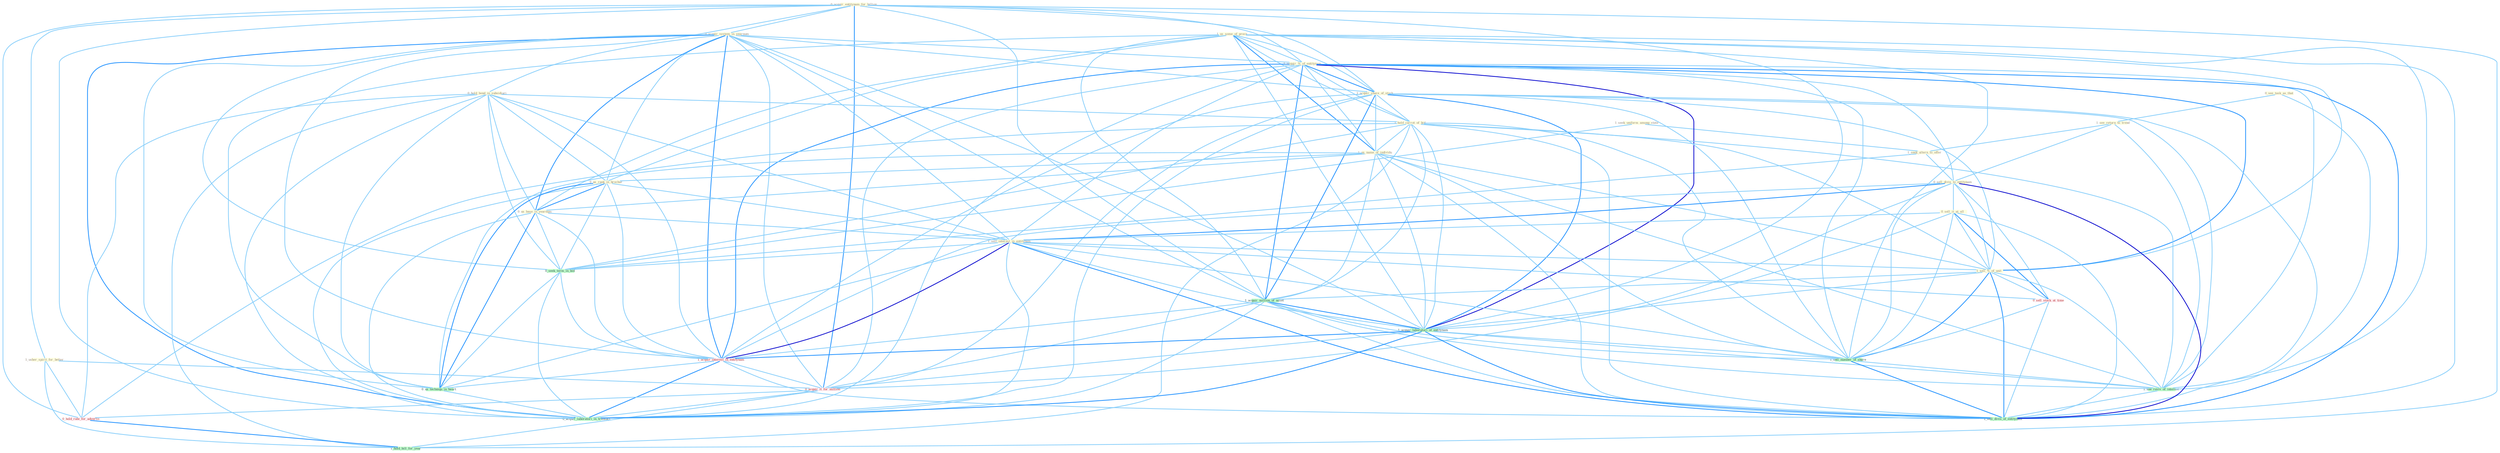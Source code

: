 Graph G{ 
    node
    [shape=polygon,style=filled,width=.5,height=.06,color="#BDFCC9",fixedsize=true,fontsize=4,
    fontcolor="#2f4f4f"];
    {node
    [color="#ffffe0", fontcolor="#8b7d6b"] "1_seek_uniform_among_state " "0_acquir_entitynam_for_billion " "1_us_some_of_proce " "0_see_task_as_that " "1_see_return_to_trend " "0_acquir_system_in_yearnum " "1_seek_altern_to_offer " "1_acquir_%_of_entitynam " "0_hold_bond_in_subsidiari " "1_acquir_share_of_stock " "1_hold_carrot_of_bid " "1_us_name_of_individu " "0_us_rank_in_brochur " "1_usher_spirit_for_better " "0_us_base_in_yearnum " "0_sell_divis_to_entitynam " "0_sell_it_at_all " "1_sell_interest_in_entitynam " "1_sell_%_of_unit "}
{node [color="#fff0f5", fontcolor="#b22222"] "1_acquir_interest_in_entitynam " "0_acquir_it_for_million " "0_hold_rate_for_advertis " "0_sell_stock_at_time "}
edge [color="#B0E2FF"];

	"1_seek_uniform_among_state " -- "1_seek_altern_to_offer " [w="1", color="#87cefa" ];
	"1_seek_uniform_among_state " -- "0_seek_term_in_bid " [w="1", color="#87cefa" ];
	"0_acquir_entitynam_for_billion " -- "0_acquir_system_in_yearnum " [w="1", color="#87cefa" ];
	"0_acquir_entitynam_for_billion " -- "1_acquir_%_of_entitynam " [w="1", color="#87cefa" ];
	"0_acquir_entitynam_for_billion " -- "1_acquir_share_of_stock " [w="1", color="#87cefa" ];
	"0_acquir_entitynam_for_billion " -- "1_usher_spirit_for_better " [w="1", color="#87cefa" ];
	"0_acquir_entitynam_for_billion " -- "1_acquir_million_of_asset " [w="1", color="#87cefa" ];
	"0_acquir_entitynam_for_billion " -- "1_acquir_laboratori_of_entitynam " [w="1", color="#87cefa" ];
	"0_acquir_entitynam_for_billion " -- "1_acquir_interest_in_entitynam " [w="1", color="#87cefa" ];
	"0_acquir_entitynam_for_billion " -- "0_acquir_it_for_million " [w="2", color="#1e90ff" , len=0.8];
	"0_acquir_entitynam_for_billion " -- "0_hold_rate_for_advertis " [w="1", color="#87cefa" ];
	"0_acquir_entitynam_for_billion " -- "0_acquir_laboratori_in_transact " [w="1", color="#87cefa" ];
	"0_acquir_entitynam_for_billion " -- "1_hold_bill_for_year " [w="1", color="#87cefa" ];
	"1_us_some_of_proce " -- "1_acquir_%_of_entitynam " [w="1", color="#87cefa" ];
	"1_us_some_of_proce " -- "1_acquir_share_of_stock " [w="1", color="#87cefa" ];
	"1_us_some_of_proce " -- "1_hold_carrot_of_bid " [w="1", color="#87cefa" ];
	"1_us_some_of_proce " -- "1_us_name_of_individu " [w="2", color="#1e90ff" , len=0.8];
	"1_us_some_of_proce " -- "0_us_rank_in_brochur " [w="1", color="#87cefa" ];
	"1_us_some_of_proce " -- "0_us_base_in_yearnum " [w="1", color="#87cefa" ];
	"1_us_some_of_proce " -- "1_sell_%_of_unit " [w="1", color="#87cefa" ];
	"1_us_some_of_proce " -- "1_acquir_million_of_asset " [w="1", color="#87cefa" ];
	"1_us_some_of_proce " -- "1_acquir_laboratori_of_entitynam " [w="1", color="#87cefa" ];
	"1_us_some_of_proce " -- "0_us_techniqu_in_heart " [w="1", color="#87cefa" ];
	"1_us_some_of_proce " -- "1_sell_number_of_share " [w="1", color="#87cefa" ];
	"1_us_some_of_proce " -- "1_see_reviv_of_interest " [w="1", color="#87cefa" ];
	"1_us_some_of_proce " -- "1_sell_divis_of_entitynam " [w="1", color="#87cefa" ];
	"0_see_task_as_that " -- "1_see_return_to_trend " [w="1", color="#87cefa" ];
	"0_see_task_as_that " -- "1_see_reviv_of_interest " [w="1", color="#87cefa" ];
	"1_see_return_to_trend " -- "1_seek_altern_to_offer " [w="1", color="#87cefa" ];
	"1_see_return_to_trend " -- "0_sell_divis_to_entitynam " [w="1", color="#87cefa" ];
	"1_see_return_to_trend " -- "1_see_reviv_of_interest " [w="1", color="#87cefa" ];
	"0_acquir_system_in_yearnum " -- "1_acquir_%_of_entitynam " [w="1", color="#87cefa" ];
	"0_acquir_system_in_yearnum " -- "0_hold_bond_in_subsidiari " [w="1", color="#87cefa" ];
	"0_acquir_system_in_yearnum " -- "1_acquir_share_of_stock " [w="1", color="#87cefa" ];
	"0_acquir_system_in_yearnum " -- "0_us_rank_in_brochur " [w="1", color="#87cefa" ];
	"0_acquir_system_in_yearnum " -- "0_us_base_in_yearnum " [w="2", color="#1e90ff" , len=0.8];
	"0_acquir_system_in_yearnum " -- "1_sell_interest_in_entitynam " [w="1", color="#87cefa" ];
	"0_acquir_system_in_yearnum " -- "1_acquir_million_of_asset " [w="1", color="#87cefa" ];
	"0_acquir_system_in_yearnum " -- "1_acquir_laboratori_of_entitynam " [w="1", color="#87cefa" ];
	"0_acquir_system_in_yearnum " -- "0_seek_term_in_bid " [w="1", color="#87cefa" ];
	"0_acquir_system_in_yearnum " -- "1_acquir_interest_in_entitynam " [w="2", color="#1e90ff" , len=0.8];
	"0_acquir_system_in_yearnum " -- "0_us_techniqu_in_heart " [w="1", color="#87cefa" ];
	"0_acquir_system_in_yearnum " -- "0_acquir_it_for_million " [w="1", color="#87cefa" ];
	"0_acquir_system_in_yearnum " -- "0_acquir_laboratori_in_transact " [w="2", color="#1e90ff" , len=0.8];
	"1_seek_altern_to_offer " -- "0_sell_divis_to_entitynam " [w="1", color="#87cefa" ];
	"1_seek_altern_to_offer " -- "0_seek_term_in_bid " [w="1", color="#87cefa" ];
	"1_acquir_%_of_entitynam " -- "1_acquir_share_of_stock " [w="2", color="#1e90ff" , len=0.8];
	"1_acquir_%_of_entitynam " -- "1_hold_carrot_of_bid " [w="1", color="#87cefa" ];
	"1_acquir_%_of_entitynam " -- "1_us_name_of_individu " [w="1", color="#87cefa" ];
	"1_acquir_%_of_entitynam " -- "0_sell_divis_to_entitynam " [w="1", color="#87cefa" ];
	"1_acquir_%_of_entitynam " -- "1_sell_interest_in_entitynam " [w="1", color="#87cefa" ];
	"1_acquir_%_of_entitynam " -- "1_sell_%_of_unit " [w="2", color="#1e90ff" , len=0.8];
	"1_acquir_%_of_entitynam " -- "1_acquir_million_of_asset " [w="2", color="#1e90ff" , len=0.8];
	"1_acquir_%_of_entitynam " -- "1_acquir_laboratori_of_entitynam " [w="3", color="#0000cd" , len=0.6];
	"1_acquir_%_of_entitynam " -- "1_acquir_interest_in_entitynam " [w="2", color="#1e90ff" , len=0.8];
	"1_acquir_%_of_entitynam " -- "0_acquir_it_for_million " [w="1", color="#87cefa" ];
	"1_acquir_%_of_entitynam " -- "0_acquir_laboratori_in_transact " [w="1", color="#87cefa" ];
	"1_acquir_%_of_entitynam " -- "1_sell_number_of_share " [w="1", color="#87cefa" ];
	"1_acquir_%_of_entitynam " -- "1_see_reviv_of_interest " [w="1", color="#87cefa" ];
	"1_acquir_%_of_entitynam " -- "1_sell_divis_of_entitynam " [w="2", color="#1e90ff" , len=0.8];
	"0_hold_bond_in_subsidiari " -- "1_hold_carrot_of_bid " [w="1", color="#87cefa" ];
	"0_hold_bond_in_subsidiari " -- "0_us_rank_in_brochur " [w="1", color="#87cefa" ];
	"0_hold_bond_in_subsidiari " -- "0_us_base_in_yearnum " [w="1", color="#87cefa" ];
	"0_hold_bond_in_subsidiari " -- "1_sell_interest_in_entitynam " [w="1", color="#87cefa" ];
	"0_hold_bond_in_subsidiari " -- "0_seek_term_in_bid " [w="1", color="#87cefa" ];
	"0_hold_bond_in_subsidiari " -- "1_acquir_interest_in_entitynam " [w="1", color="#87cefa" ];
	"0_hold_bond_in_subsidiari " -- "0_us_techniqu_in_heart " [w="1", color="#87cefa" ];
	"0_hold_bond_in_subsidiari " -- "0_hold_rate_for_advertis " [w="1", color="#87cefa" ];
	"0_hold_bond_in_subsidiari " -- "0_acquir_laboratori_in_transact " [w="1", color="#87cefa" ];
	"0_hold_bond_in_subsidiari " -- "1_hold_bill_for_year " [w="1", color="#87cefa" ];
	"1_acquir_share_of_stock " -- "1_hold_carrot_of_bid " [w="1", color="#87cefa" ];
	"1_acquir_share_of_stock " -- "1_us_name_of_individu " [w="1", color="#87cefa" ];
	"1_acquir_share_of_stock " -- "1_sell_%_of_unit " [w="1", color="#87cefa" ];
	"1_acquir_share_of_stock " -- "1_acquir_million_of_asset " [w="2", color="#1e90ff" , len=0.8];
	"1_acquir_share_of_stock " -- "1_acquir_laboratori_of_entitynam " [w="2", color="#1e90ff" , len=0.8];
	"1_acquir_share_of_stock " -- "1_acquir_interest_in_entitynam " [w="1", color="#87cefa" ];
	"1_acquir_share_of_stock " -- "0_acquir_it_for_million " [w="1", color="#87cefa" ];
	"1_acquir_share_of_stock " -- "0_acquir_laboratori_in_transact " [w="1", color="#87cefa" ];
	"1_acquir_share_of_stock " -- "1_sell_number_of_share " [w="1", color="#87cefa" ];
	"1_acquir_share_of_stock " -- "1_see_reviv_of_interest " [w="1", color="#87cefa" ];
	"1_acquir_share_of_stock " -- "1_sell_divis_of_entitynam " [w="1", color="#87cefa" ];
	"1_hold_carrot_of_bid " -- "1_us_name_of_individu " [w="1", color="#87cefa" ];
	"1_hold_carrot_of_bid " -- "1_sell_%_of_unit " [w="1", color="#87cefa" ];
	"1_hold_carrot_of_bid " -- "1_acquir_million_of_asset " [w="1", color="#87cefa" ];
	"1_hold_carrot_of_bid " -- "1_acquir_laboratori_of_entitynam " [w="1", color="#87cefa" ];
	"1_hold_carrot_of_bid " -- "0_seek_term_in_bid " [w="1", color="#87cefa" ];
	"1_hold_carrot_of_bid " -- "0_hold_rate_for_advertis " [w="1", color="#87cefa" ];
	"1_hold_carrot_of_bid " -- "1_sell_number_of_share " [w="1", color="#87cefa" ];
	"1_hold_carrot_of_bid " -- "1_see_reviv_of_interest " [w="1", color="#87cefa" ];
	"1_hold_carrot_of_bid " -- "1_hold_bill_for_year " [w="1", color="#87cefa" ];
	"1_hold_carrot_of_bid " -- "1_sell_divis_of_entitynam " [w="1", color="#87cefa" ];
	"1_us_name_of_individu " -- "0_us_rank_in_brochur " [w="1", color="#87cefa" ];
	"1_us_name_of_individu " -- "0_us_base_in_yearnum " [w="1", color="#87cefa" ];
	"1_us_name_of_individu " -- "1_sell_%_of_unit " [w="1", color="#87cefa" ];
	"1_us_name_of_individu " -- "1_acquir_million_of_asset " [w="1", color="#87cefa" ];
	"1_us_name_of_individu " -- "1_acquir_laboratori_of_entitynam " [w="1", color="#87cefa" ];
	"1_us_name_of_individu " -- "0_us_techniqu_in_heart " [w="1", color="#87cefa" ];
	"1_us_name_of_individu " -- "1_sell_number_of_share " [w="1", color="#87cefa" ];
	"1_us_name_of_individu " -- "1_see_reviv_of_interest " [w="1", color="#87cefa" ];
	"1_us_name_of_individu " -- "1_sell_divis_of_entitynam " [w="1", color="#87cefa" ];
	"0_us_rank_in_brochur " -- "0_us_base_in_yearnum " [w="2", color="#1e90ff" , len=0.8];
	"0_us_rank_in_brochur " -- "1_sell_interest_in_entitynam " [w="1", color="#87cefa" ];
	"0_us_rank_in_brochur " -- "0_seek_term_in_bid " [w="1", color="#87cefa" ];
	"0_us_rank_in_brochur " -- "1_acquir_interest_in_entitynam " [w="1", color="#87cefa" ];
	"0_us_rank_in_brochur " -- "0_us_techniqu_in_heart " [w="2", color="#1e90ff" , len=0.8];
	"0_us_rank_in_brochur " -- "0_acquir_laboratori_in_transact " [w="1", color="#87cefa" ];
	"1_usher_spirit_for_better " -- "0_acquir_it_for_million " [w="1", color="#87cefa" ];
	"1_usher_spirit_for_better " -- "0_hold_rate_for_advertis " [w="1", color="#87cefa" ];
	"1_usher_spirit_for_better " -- "1_hold_bill_for_year " [w="1", color="#87cefa" ];
	"0_us_base_in_yearnum " -- "1_sell_interest_in_entitynam " [w="1", color="#87cefa" ];
	"0_us_base_in_yearnum " -- "0_seek_term_in_bid " [w="1", color="#87cefa" ];
	"0_us_base_in_yearnum " -- "1_acquir_interest_in_entitynam " [w="1", color="#87cefa" ];
	"0_us_base_in_yearnum " -- "0_us_techniqu_in_heart " [w="2", color="#1e90ff" , len=0.8];
	"0_us_base_in_yearnum " -- "0_acquir_laboratori_in_transact " [w="1", color="#87cefa" ];
	"0_sell_divis_to_entitynam " -- "0_sell_it_at_all " [w="1", color="#87cefa" ];
	"0_sell_divis_to_entitynam " -- "1_sell_interest_in_entitynam " [w="2", color="#1e90ff" , len=0.8];
	"0_sell_divis_to_entitynam " -- "1_sell_%_of_unit " [w="1", color="#87cefa" ];
	"0_sell_divis_to_entitynam " -- "1_acquir_laboratori_of_entitynam " [w="1", color="#87cefa" ];
	"0_sell_divis_to_entitynam " -- "1_acquir_interest_in_entitynam " [w="1", color="#87cefa" ];
	"0_sell_divis_to_entitynam " -- "0_sell_stock_at_time " [w="1", color="#87cefa" ];
	"0_sell_divis_to_entitynam " -- "1_sell_number_of_share " [w="1", color="#87cefa" ];
	"0_sell_divis_to_entitynam " -- "1_sell_divis_of_entitynam " [w="3", color="#0000cd" , len=0.6];
	"0_sell_it_at_all " -- "1_sell_interest_in_entitynam " [w="1", color="#87cefa" ];
	"0_sell_it_at_all " -- "1_sell_%_of_unit " [w="1", color="#87cefa" ];
	"0_sell_it_at_all " -- "0_acquir_it_for_million " [w="1", color="#87cefa" ];
	"0_sell_it_at_all " -- "0_sell_stock_at_time " [w="2", color="#1e90ff" , len=0.8];
	"0_sell_it_at_all " -- "1_sell_number_of_share " [w="1", color="#87cefa" ];
	"0_sell_it_at_all " -- "1_sell_divis_of_entitynam " [w="1", color="#87cefa" ];
	"1_sell_interest_in_entitynam " -- "1_sell_%_of_unit " [w="1", color="#87cefa" ];
	"1_sell_interest_in_entitynam " -- "1_acquir_laboratori_of_entitynam " [w="1", color="#87cefa" ];
	"1_sell_interest_in_entitynam " -- "0_seek_term_in_bid " [w="1", color="#87cefa" ];
	"1_sell_interest_in_entitynam " -- "1_acquir_interest_in_entitynam " [w="3", color="#0000cd" , len=0.6];
	"1_sell_interest_in_entitynam " -- "0_us_techniqu_in_heart " [w="1", color="#87cefa" ];
	"1_sell_interest_in_entitynam " -- "0_acquir_laboratori_in_transact " [w="1", color="#87cefa" ];
	"1_sell_interest_in_entitynam " -- "0_sell_stock_at_time " [w="1", color="#87cefa" ];
	"1_sell_interest_in_entitynam " -- "1_sell_number_of_share " [w="1", color="#87cefa" ];
	"1_sell_interest_in_entitynam " -- "1_sell_divis_of_entitynam " [w="2", color="#1e90ff" , len=0.8];
	"1_sell_%_of_unit " -- "1_acquir_million_of_asset " [w="1", color="#87cefa" ];
	"1_sell_%_of_unit " -- "1_acquir_laboratori_of_entitynam " [w="1", color="#87cefa" ];
	"1_sell_%_of_unit " -- "0_sell_stock_at_time " [w="1", color="#87cefa" ];
	"1_sell_%_of_unit " -- "1_sell_number_of_share " [w="2", color="#1e90ff" , len=0.8];
	"1_sell_%_of_unit " -- "1_see_reviv_of_interest " [w="1", color="#87cefa" ];
	"1_sell_%_of_unit " -- "1_sell_divis_of_entitynam " [w="2", color="#1e90ff" , len=0.8];
	"1_acquir_million_of_asset " -- "1_acquir_laboratori_of_entitynam " [w="2", color="#1e90ff" , len=0.8];
	"1_acquir_million_of_asset " -- "1_acquir_interest_in_entitynam " [w="1", color="#87cefa" ];
	"1_acquir_million_of_asset " -- "0_acquir_it_for_million " [w="1", color="#87cefa" ];
	"1_acquir_million_of_asset " -- "0_acquir_laboratori_in_transact " [w="1", color="#87cefa" ];
	"1_acquir_million_of_asset " -- "1_sell_number_of_share " [w="1", color="#87cefa" ];
	"1_acquir_million_of_asset " -- "1_see_reviv_of_interest " [w="1", color="#87cefa" ];
	"1_acquir_million_of_asset " -- "1_sell_divis_of_entitynam " [w="1", color="#87cefa" ];
	"1_acquir_laboratori_of_entitynam " -- "1_acquir_interest_in_entitynam " [w="2", color="#1e90ff" , len=0.8];
	"1_acquir_laboratori_of_entitynam " -- "0_acquir_it_for_million " [w="1", color="#87cefa" ];
	"1_acquir_laboratori_of_entitynam " -- "0_acquir_laboratori_in_transact " [w="2", color="#1e90ff" , len=0.8];
	"1_acquir_laboratori_of_entitynam " -- "1_sell_number_of_share " [w="1", color="#87cefa" ];
	"1_acquir_laboratori_of_entitynam " -- "1_see_reviv_of_interest " [w="1", color="#87cefa" ];
	"1_acquir_laboratori_of_entitynam " -- "1_sell_divis_of_entitynam " [w="2", color="#1e90ff" , len=0.8];
	"0_seek_term_in_bid " -- "1_acquir_interest_in_entitynam " [w="1", color="#87cefa" ];
	"0_seek_term_in_bid " -- "0_us_techniqu_in_heart " [w="1", color="#87cefa" ];
	"0_seek_term_in_bid " -- "0_acquir_laboratori_in_transact " [w="1", color="#87cefa" ];
	"1_acquir_interest_in_entitynam " -- "0_us_techniqu_in_heart " [w="1", color="#87cefa" ];
	"1_acquir_interest_in_entitynam " -- "0_acquir_it_for_million " [w="1", color="#87cefa" ];
	"1_acquir_interest_in_entitynam " -- "0_acquir_laboratori_in_transact " [w="2", color="#1e90ff" , len=0.8];
	"1_acquir_interest_in_entitynam " -- "1_sell_divis_of_entitynam " [w="1", color="#87cefa" ];
	"0_us_techniqu_in_heart " -- "0_acquir_laboratori_in_transact " [w="1", color="#87cefa" ];
	"0_acquir_it_for_million " -- "0_hold_rate_for_advertis " [w="1", color="#87cefa" ];
	"0_acquir_it_for_million " -- "0_acquir_laboratori_in_transact " [w="1", color="#87cefa" ];
	"0_acquir_it_for_million " -- "1_hold_bill_for_year " [w="1", color="#87cefa" ];
	"0_hold_rate_for_advertis " -- "1_hold_bill_for_year " [w="2", color="#1e90ff" , len=0.8];
	"0_sell_stock_at_time " -- "1_sell_number_of_share " [w="1", color="#87cefa" ];
	"0_sell_stock_at_time " -- "1_sell_divis_of_entitynam " [w="1", color="#87cefa" ];
	"1_sell_number_of_share " -- "1_see_reviv_of_interest " [w="1", color="#87cefa" ];
	"1_sell_number_of_share " -- "1_sell_divis_of_entitynam " [w="2", color="#1e90ff" , len=0.8];
	"1_see_reviv_of_interest " -- "1_sell_divis_of_entitynam " [w="1", color="#87cefa" ];
}
